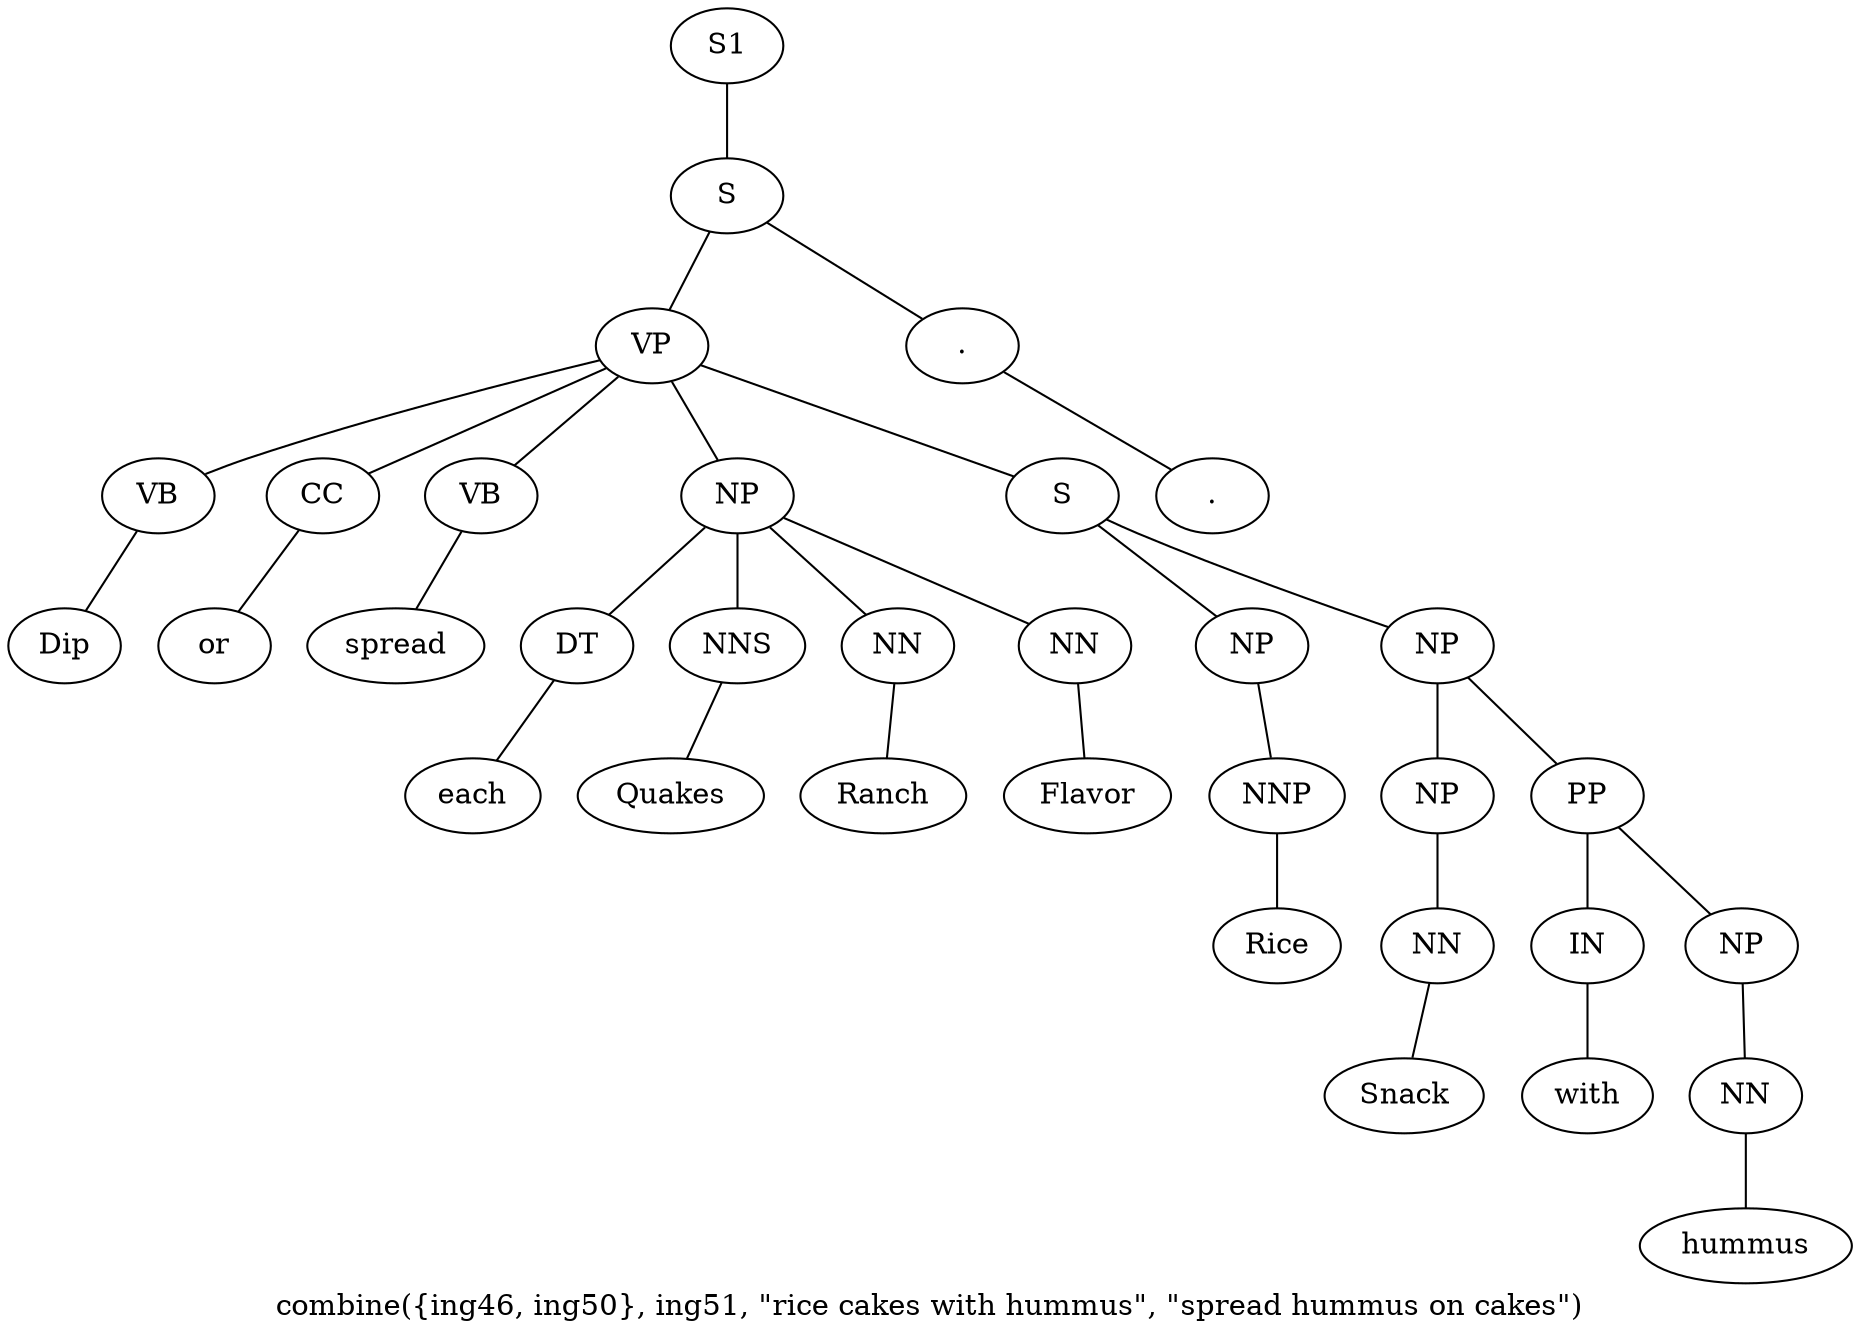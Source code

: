 graph SyntaxGraph {
	label = "combine({ing46, ing50}, ing51, \"rice cakes with hummus\", \"spread hummus on cakes\")";
	Node0 [label="S1"];
	Node1 [label="S"];
	Node2 [label="VP"];
	Node3 [label="VB"];
	Node4 [label="Dip"];
	Node5 [label="CC"];
	Node6 [label="or"];
	Node7 [label="VB"];
	Node8 [label="spread"];
	Node9 [label="NP"];
	Node10 [label="DT"];
	Node11 [label="each"];
	Node12 [label="NNS"];
	Node13 [label="Quakes"];
	Node14 [label="NN"];
	Node15 [label="Ranch"];
	Node16 [label="NN"];
	Node17 [label="Flavor"];
	Node18 [label="S"];
	Node19 [label="NP"];
	Node20 [label="NNP"];
	Node21 [label="Rice"];
	Node22 [label="NP"];
	Node23 [label="NP"];
	Node24 [label="NN"];
	Node25 [label="Snack"];
	Node26 [label="PP"];
	Node27 [label="IN"];
	Node28 [label="with"];
	Node29 [label="NP"];
	Node30 [label="NN"];
	Node31 [label="hummus"];
	Node32 [label="."];
	Node33 [label="."];

	Node0 -- Node1;
	Node1 -- Node2;
	Node1 -- Node32;
	Node2 -- Node3;
	Node2 -- Node5;
	Node2 -- Node7;
	Node2 -- Node9;
	Node2 -- Node18;
	Node3 -- Node4;
	Node5 -- Node6;
	Node7 -- Node8;
	Node9 -- Node10;
	Node9 -- Node12;
	Node9 -- Node14;
	Node9 -- Node16;
	Node10 -- Node11;
	Node12 -- Node13;
	Node14 -- Node15;
	Node16 -- Node17;
	Node18 -- Node19;
	Node18 -- Node22;
	Node19 -- Node20;
	Node20 -- Node21;
	Node22 -- Node23;
	Node22 -- Node26;
	Node23 -- Node24;
	Node24 -- Node25;
	Node26 -- Node27;
	Node26 -- Node29;
	Node27 -- Node28;
	Node29 -- Node30;
	Node30 -- Node31;
	Node32 -- Node33;
}